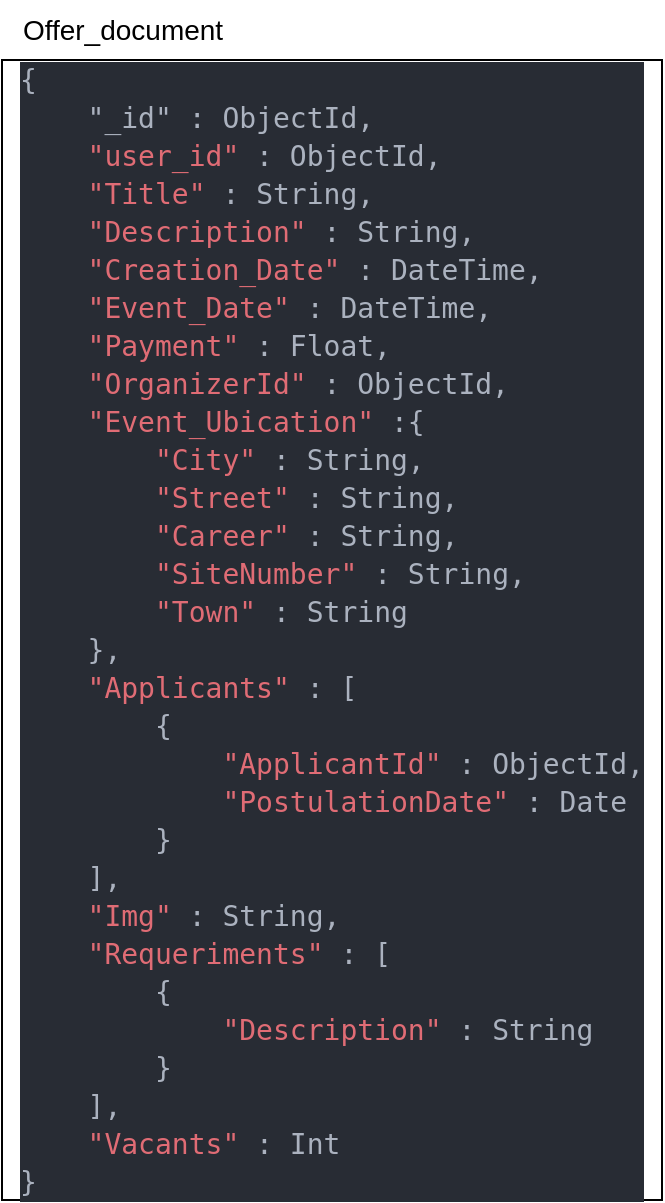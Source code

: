 <mxfile version="20.8.16" type="device"><diagram id="2IO2RjKcfCizCeMj6CWW" name="Página-1"><mxGraphModel dx="1036" dy="654" grid="1" gridSize="10" guides="1" tooltips="1" connect="1" arrows="1" fold="1" page="1" pageScale="1" pageWidth="1654" pageHeight="1169" math="0" shadow="0"><root><mxCell id="0"/><mxCell id="1" parent="0"/><mxCell id="ob5GE3Ae0pgrD-yMm_d4-2" value="&lt;div style=&quot;text-align: justify;&quot;&gt;&lt;div style=&quot;color: rgb(169, 177, 214); background-color: rgb(26, 27, 38); font-family: Consolas, &amp;quot;Courier New&amp;quot;, monospace; font-size: 14px; line-height: 19px;&quot;&gt;&lt;div style=&quot;color: rgb(171, 178, 191); background-color: rgb(40, 44, 52); font-family: &amp;quot;DejaVu Sans Mono&amp;quot;, Consolas, &amp;quot;Courier New&amp;quot;, monospace; line-height: 19px;&quot;&gt;&lt;div style=&quot;line-height: 19px;&quot;&gt;&lt;div&gt;{&lt;/div&gt;&lt;div&gt;&amp;nbsp; &amp;nbsp; &quot;_id&quot; : ObjectId,&lt;/div&gt;&lt;div&gt;&amp;nbsp; &amp;nbsp; &lt;span style=&quot;color: #e06c75;&quot;&gt;&quot;user_id&quot;&lt;/span&gt; : ObjectId,&lt;/div&gt;&lt;div&gt;&amp;nbsp; &amp;nbsp; &lt;span style=&quot;color: #e06c75;&quot;&gt;&quot;Title&quot;&lt;/span&gt; : String,&lt;/div&gt;&lt;div&gt;&amp;nbsp; &amp;nbsp; &lt;span style=&quot;color: #e06c75;&quot;&gt;&quot;Description&quot;&lt;/span&gt; : String,&lt;/div&gt;&lt;div&gt;&amp;nbsp; &amp;nbsp; &lt;span style=&quot;color: #e06c75;&quot;&gt;&quot;Creation_Date&quot;&lt;/span&gt; : DateTime,&lt;/div&gt;&lt;div&gt;&amp;nbsp; &amp;nbsp; &lt;span style=&quot;color: #e06c75;&quot;&gt;&quot;Event_Date&quot;&lt;/span&gt; : DateTime,&lt;/div&gt;&lt;div&gt;&amp;nbsp; &amp;nbsp; &lt;span style=&quot;color: #e06c75;&quot;&gt;&quot;Payment&quot;&lt;/span&gt; : Float,&lt;/div&gt;&lt;div&gt;&amp;nbsp; &amp;nbsp; &lt;span style=&quot;color: #e06c75;&quot;&gt;&quot;OrganizerId&quot;&lt;/span&gt; : ObjectId,&lt;/div&gt;&lt;div&gt;&amp;nbsp; &amp;nbsp; &lt;span style=&quot;color: #e06c75;&quot;&gt;&quot;Event_Ubication&quot;&lt;/span&gt; :{&lt;/div&gt;&lt;div&gt;&amp;nbsp; &amp;nbsp; &amp;nbsp; &amp;nbsp; &lt;span style=&quot;color: #e06c75;&quot;&gt;&quot;City&quot;&lt;/span&gt; : String,&lt;/div&gt;&lt;div&gt;&amp;nbsp; &amp;nbsp; &amp;nbsp; &amp;nbsp; &lt;span style=&quot;color: #e06c75;&quot;&gt;&quot;Street&quot;&lt;/span&gt; : String,&lt;/div&gt;&lt;div&gt;&amp;nbsp; &amp;nbsp; &amp;nbsp; &amp;nbsp; &lt;span style=&quot;color: #e06c75;&quot;&gt;&quot;Career&quot;&lt;/span&gt; : String,&lt;/div&gt;&lt;div&gt;&amp;nbsp; &amp;nbsp; &amp;nbsp; &amp;nbsp; &lt;span style=&quot;color: #e06c75;&quot;&gt;&quot;SiteNumber&quot;&lt;/span&gt; : String,&lt;/div&gt;&lt;div&gt;&amp;nbsp; &amp;nbsp; &amp;nbsp; &amp;nbsp; &lt;span style=&quot;color: #e06c75;&quot;&gt;&quot;Town&quot;&lt;/span&gt; : String&lt;/div&gt;&lt;div&gt;&amp;nbsp; &amp;nbsp; },&lt;/div&gt;&lt;div&gt;&amp;nbsp; &amp;nbsp; &lt;span style=&quot;color: #e06c75;&quot;&gt;&quot;Applicants&quot;&lt;/span&gt; : [&lt;/div&gt;&lt;div&gt;&amp;nbsp; &amp;nbsp; &amp;nbsp; &amp;nbsp; {&lt;/div&gt;&lt;div&gt;&amp;nbsp; &amp;nbsp; &amp;nbsp; &amp;nbsp; &amp;nbsp; &amp;nbsp; &lt;span style=&quot;color: #e06c75;&quot;&gt;&quot;ApplicantId&quot;&lt;/span&gt; : ObjectId,&lt;/div&gt;&lt;div&gt;&amp;nbsp; &amp;nbsp; &amp;nbsp; &amp;nbsp; &amp;nbsp; &amp;nbsp; &lt;span style=&quot;color: #e06c75;&quot;&gt;&quot;PostulationDate&quot;&lt;/span&gt; : Date&lt;/div&gt;&lt;div&gt;&amp;nbsp; &amp;nbsp; &amp;nbsp; &amp;nbsp; }&lt;/div&gt;&lt;div&gt;&amp;nbsp; &amp;nbsp; ],&lt;/div&gt;&lt;div&gt;&amp;nbsp; &amp;nbsp; &lt;span style=&quot;color: #e06c75;&quot;&gt;&quot;Img&quot;&lt;/span&gt; : String,&lt;/div&gt;&lt;div&gt;&amp;nbsp; &amp;nbsp; &lt;span style=&quot;color: #e06c75;&quot;&gt;&quot;Requeriments&quot;&lt;/span&gt; : [&lt;/div&gt;&lt;div&gt;&amp;nbsp; &amp;nbsp; &amp;nbsp; &amp;nbsp; {&lt;/div&gt;&lt;div&gt;&amp;nbsp; &amp;nbsp; &amp;nbsp; &amp;nbsp; &amp;nbsp; &amp;nbsp; &lt;span style=&quot;color: #e06c75;&quot;&gt;&quot;Description&quot;&lt;/span&gt; : String&lt;/div&gt;&lt;div&gt;&amp;nbsp; &amp;nbsp; &amp;nbsp; &amp;nbsp; }&lt;/div&gt;&lt;div&gt;&amp;nbsp; &amp;nbsp; ],&lt;/div&gt;&lt;div&gt;&amp;nbsp; &amp;nbsp; &lt;span style=&quot;color: #e06c75;&quot;&gt;&quot;Vacants&quot;&lt;/span&gt; : Int&lt;/div&gt;&lt;div&gt;}&lt;/div&gt;&lt;/div&gt;&lt;/div&gt;&lt;/div&gt;&lt;/div&gt;" style="rounded=0;whiteSpace=wrap;html=1;movable=1;resizable=1;rotatable=1;deletable=1;editable=1;connectable=1;" parent="1" vertex="1"><mxGeometry x="750" y="170" width="330" height="570" as="geometry"/></mxCell><mxCell id="ob5GE3Ae0pgrD-yMm_d4-3" value="Offer_document" style="text;html=1;align=center;verticalAlign=middle;resizable=0;points=[];autosize=1;strokeColor=none;fillColor=none;fontSize=14;" parent="1" vertex="1"><mxGeometry x="750" y="140" width="120" height="30" as="geometry"/></mxCell></root></mxGraphModel></diagram></mxfile>